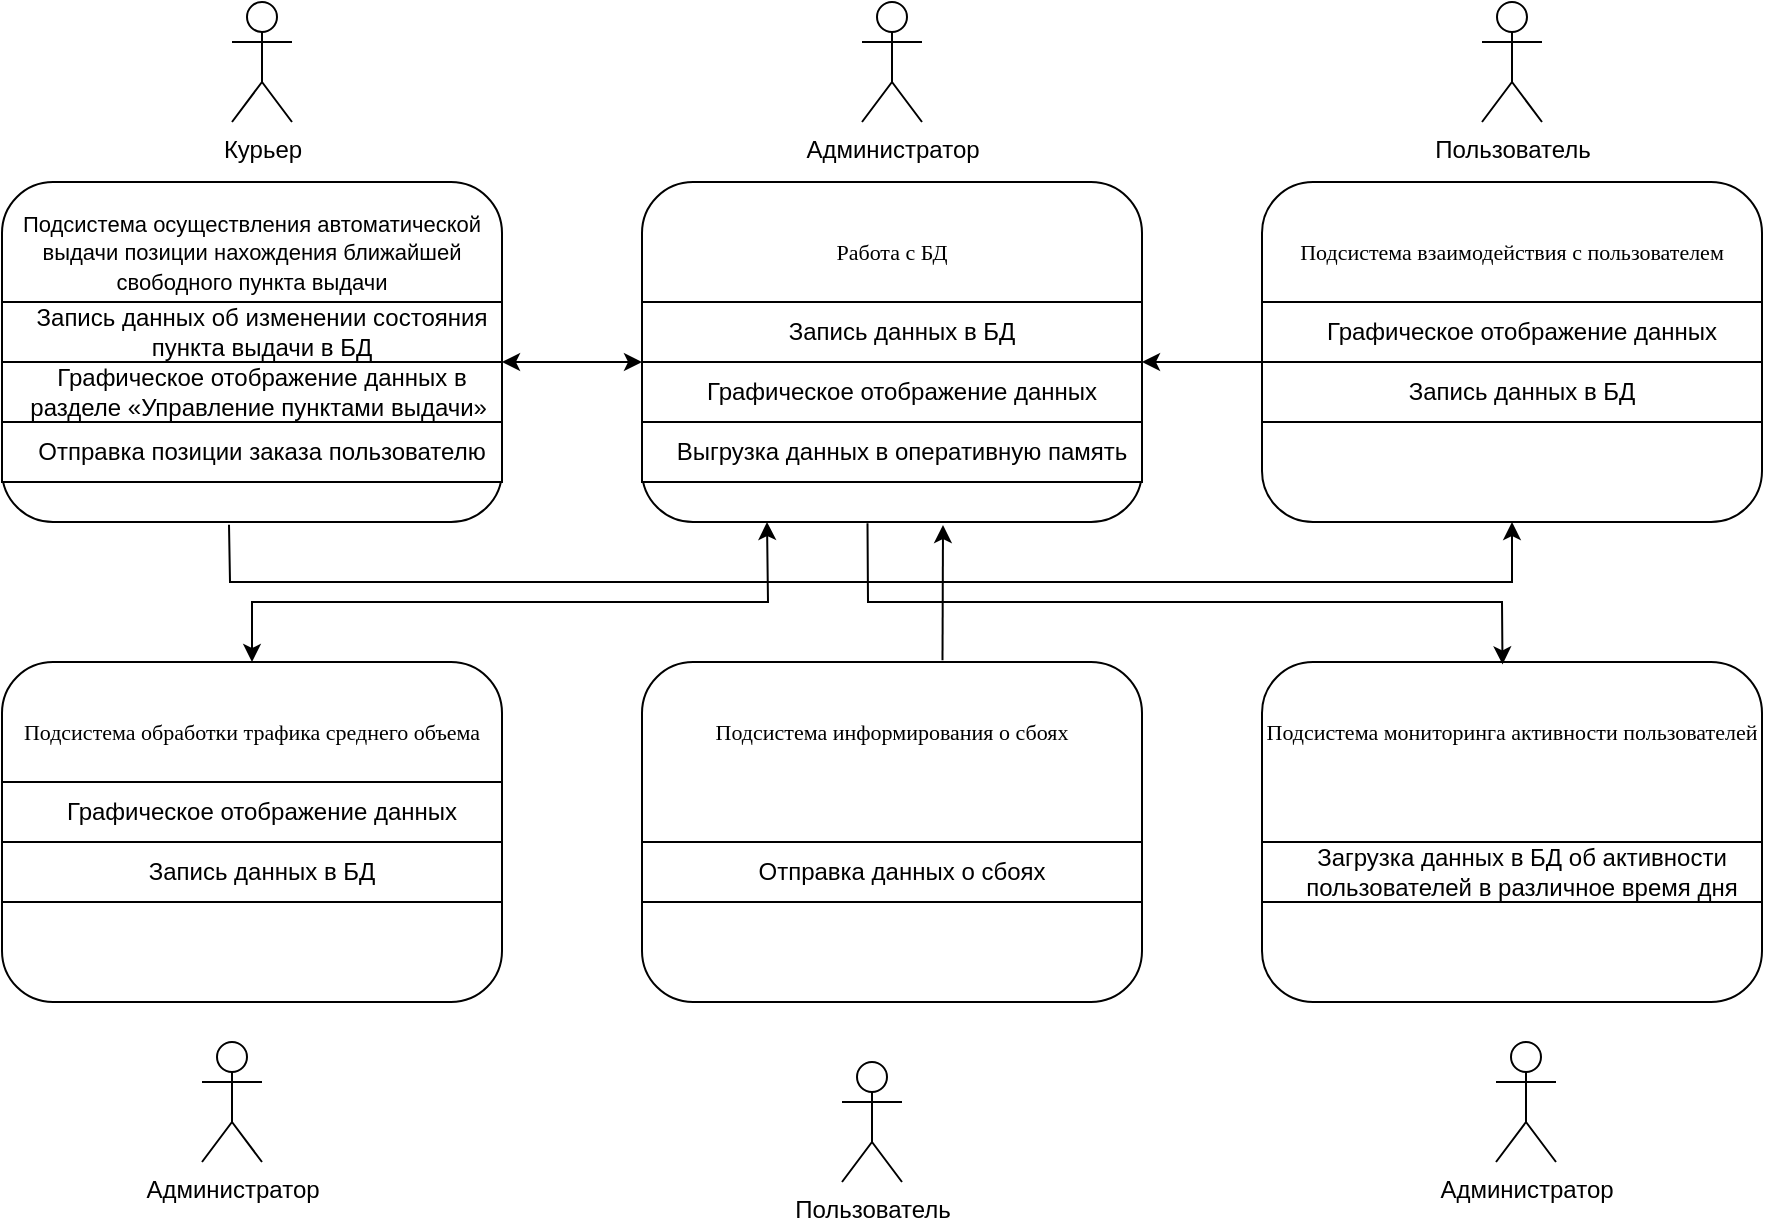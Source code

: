 <mxfile version="24.0.2" type="device">
  <diagram name="Страница — 1" id="zBL7nr5m40juxzCDOqML">
    <mxGraphModel dx="1290" dy="565" grid="1" gridSize="10" guides="1" tooltips="1" connect="1" arrows="1" fold="1" page="1" pageScale="1" pageWidth="827" pageHeight="1169" math="0" shadow="0">
      <root>
        <mxCell id="0" />
        <mxCell id="1" parent="0" />
        <mxCell id="2CvirR248G7r50Ye6962-1" value="" style="rounded=1;whiteSpace=wrap;html=1;" vertex="1" parent="1">
          <mxGeometry x="50" y="220" width="250" height="170" as="geometry" />
        </mxCell>
        <mxCell id="2CvirR248G7r50Ye6962-2" value="&lt;font face=&quot;Helvetica&quot; style=&quot;font-size: 11px;&quot;&gt;Подсистема осуществления автоматической выдачи позиции нахождения ближайшей свободного пункта выдачи&lt;/font&gt;" style="text;html=1;align=center;verticalAlign=middle;whiteSpace=wrap;rounded=0;" vertex="1" parent="1">
          <mxGeometry x="50" y="230" width="250" height="50" as="geometry" />
        </mxCell>
        <mxCell id="2CvirR248G7r50Ye6962-6" value="" style="rounded=1;whiteSpace=wrap;html=1;" vertex="1" parent="1">
          <mxGeometry x="370" y="220" width="250" height="170" as="geometry" />
        </mxCell>
        <mxCell id="2CvirR248G7r50Ye6962-7" value="&lt;font face=&quot;Times New Roman, serif&quot;&gt;&lt;span style=&quot;font-size: 11px;&quot;&gt;Работа с БД&lt;/span&gt;&lt;/font&gt;" style="text;html=1;align=center;verticalAlign=middle;whiteSpace=wrap;rounded=0;" vertex="1" parent="1">
          <mxGeometry x="370" y="230" width="250" height="50" as="geometry" />
        </mxCell>
        <mxCell id="2CvirR248G7r50Ye6962-8" value="" style="rounded=1;whiteSpace=wrap;html=1;" vertex="1" parent="1">
          <mxGeometry x="50" y="460" width="250" height="170" as="geometry" />
        </mxCell>
        <mxCell id="2CvirR248G7r50Ye6962-9" value="&lt;span style=&quot;font-family: &amp;quot;Times New Roman&amp;quot;, serif;&quot;&gt;&lt;font style=&quot;font-size: 11px;&quot;&gt;Подсистема о&lt;/font&gt;&lt;/span&gt;&lt;font face=&quot;Times New Roman, serif&quot;&gt;&lt;span style=&quot;font-size: 11px;&quot;&gt;бработки трафика среднего объема&lt;/span&gt;&lt;/font&gt;" style="text;html=1;align=center;verticalAlign=middle;whiteSpace=wrap;rounded=0;" vertex="1" parent="1">
          <mxGeometry x="50" y="470" width="250" height="50" as="geometry" />
        </mxCell>
        <mxCell id="2CvirR248G7r50Ye6962-10" value="" style="rounded=1;whiteSpace=wrap;html=1;" vertex="1" parent="1">
          <mxGeometry x="370" y="460" width="250" height="170" as="geometry" />
        </mxCell>
        <mxCell id="2CvirR248G7r50Ye6962-11" value="&lt;span style=&quot;font-family: &amp;quot;Times New Roman&amp;quot;, serif;&quot;&gt;&lt;font style=&quot;font-size: 11px;&quot;&gt;Подсистема и&lt;/font&gt;&lt;/span&gt;&lt;font face=&quot;Times New Roman, serif&quot;&gt;&lt;span style=&quot;font-size: 11px;&quot;&gt;нформирования о сбоях&lt;/span&gt;&lt;/font&gt;" style="text;html=1;align=center;verticalAlign=middle;whiteSpace=wrap;rounded=0;" vertex="1" parent="1">
          <mxGeometry x="370" y="470" width="250" height="50" as="geometry" />
        </mxCell>
        <mxCell id="2CvirR248G7r50Ye6962-12" value="" style="rounded=1;whiteSpace=wrap;html=1;" vertex="1" parent="1">
          <mxGeometry x="680" y="460" width="250" height="170" as="geometry" />
        </mxCell>
        <mxCell id="2CvirR248G7r50Ye6962-13" value="&lt;span style=&quot;font-family: &amp;quot;Times New Roman&amp;quot;, serif;&quot;&gt;&lt;font style=&quot;font-size: 11px;&quot;&gt;Подсистема м&lt;/font&gt;&lt;/span&gt;&lt;font face=&quot;Times New Roman, serif&quot;&gt;&lt;span style=&quot;font-size: 11px;&quot;&gt;ониторинга активности пользователей&lt;/span&gt;&lt;/font&gt;" style="text;html=1;align=center;verticalAlign=middle;whiteSpace=wrap;rounded=0;" vertex="1" parent="1">
          <mxGeometry x="680" y="470" width="250" height="50" as="geometry" />
        </mxCell>
        <mxCell id="2CvirR248G7r50Ye6962-18" value="" style="rounded=0;whiteSpace=wrap;html=1;" vertex="1" parent="1">
          <mxGeometry x="50" y="280" width="250" height="30" as="geometry" />
        </mxCell>
        <mxCell id="2CvirR248G7r50Ye6962-19" value="Запись данных об изменении состояния пункта выдачи в БД" style="text;html=1;align=center;verticalAlign=middle;whiteSpace=wrap;rounded=0;" vertex="1" parent="1">
          <mxGeometry x="60" y="280" width="240" height="30" as="geometry" />
        </mxCell>
        <mxCell id="2CvirR248G7r50Ye6962-22" value="" style="rounded=0;whiteSpace=wrap;html=1;" vertex="1" parent="1">
          <mxGeometry x="50" y="310" width="250" height="30" as="geometry" />
        </mxCell>
        <mxCell id="2CvirR248G7r50Ye6962-23" value="" style="rounded=0;whiteSpace=wrap;html=1;" vertex="1" parent="1">
          <mxGeometry x="50" y="340" width="250" height="30" as="geometry" />
        </mxCell>
        <mxCell id="2CvirR248G7r50Ye6962-24" value="Графическое отображение данных в разделе «Управление пунктами выдачи»&amp;nbsp;" style="text;html=1;align=center;verticalAlign=middle;whiteSpace=wrap;rounded=0;" vertex="1" parent="1">
          <mxGeometry x="60" y="310" width="240" height="30" as="geometry" />
        </mxCell>
        <mxCell id="2CvirR248G7r50Ye6962-25" value="Отправка позиции заказа пользователю" style="text;html=1;align=center;verticalAlign=middle;whiteSpace=wrap;rounded=0;" vertex="1" parent="1">
          <mxGeometry x="60" y="340" width="240" height="30" as="geometry" />
        </mxCell>
        <mxCell id="2CvirR248G7r50Ye6962-38" value="" style="rounded=0;whiteSpace=wrap;html=1;" vertex="1" parent="1">
          <mxGeometry x="370" y="280" width="250" height="30" as="geometry" />
        </mxCell>
        <mxCell id="2CvirR248G7r50Ye6962-39" value="Запись данных в БД" style="text;html=1;align=center;verticalAlign=middle;whiteSpace=wrap;rounded=0;" vertex="1" parent="1">
          <mxGeometry x="380" y="280" width="240" height="30" as="geometry" />
        </mxCell>
        <mxCell id="2CvirR248G7r50Ye6962-40" value="" style="rounded=0;whiteSpace=wrap;html=1;" vertex="1" parent="1">
          <mxGeometry x="370" y="310" width="250" height="30" as="geometry" />
        </mxCell>
        <mxCell id="2CvirR248G7r50Ye6962-41" value="" style="rounded=0;whiteSpace=wrap;html=1;" vertex="1" parent="1">
          <mxGeometry x="370" y="340" width="250" height="30" as="geometry" />
        </mxCell>
        <mxCell id="2CvirR248G7r50Ye6962-42" value="Графическое отображение данных" style="text;html=1;align=center;verticalAlign=middle;whiteSpace=wrap;rounded=0;" vertex="1" parent="1">
          <mxGeometry x="380" y="310" width="240" height="30" as="geometry" />
        </mxCell>
        <mxCell id="2CvirR248G7r50Ye6962-43" value="Выгрузка данных в оперативную память" style="text;html=1;align=center;verticalAlign=middle;whiteSpace=wrap;rounded=0;" vertex="1" parent="1">
          <mxGeometry x="380" y="340" width="240" height="30" as="geometry" />
        </mxCell>
        <mxCell id="2CvirR248G7r50Ye6962-44" value="" style="rounded=0;whiteSpace=wrap;html=1;" vertex="1" parent="1">
          <mxGeometry x="50" y="520" width="250" height="30" as="geometry" />
        </mxCell>
        <mxCell id="2CvirR248G7r50Ye6962-45" value="Графическое отображение данных" style="text;html=1;align=center;verticalAlign=middle;whiteSpace=wrap;rounded=0;" vertex="1" parent="1">
          <mxGeometry x="60" y="520" width="240" height="30" as="geometry" />
        </mxCell>
        <mxCell id="2CvirR248G7r50Ye6962-46" value="" style="rounded=0;whiteSpace=wrap;html=1;" vertex="1" parent="1">
          <mxGeometry x="50" y="550" width="250" height="30" as="geometry" />
        </mxCell>
        <mxCell id="2CvirR248G7r50Ye6962-48" value="Запись данных в БД" style="text;html=1;align=center;verticalAlign=middle;whiteSpace=wrap;rounded=0;" vertex="1" parent="1">
          <mxGeometry x="60" y="550" width="240" height="30" as="geometry" />
        </mxCell>
        <mxCell id="2CvirR248G7r50Ye6962-52" value="" style="rounded=0;whiteSpace=wrap;html=1;" vertex="1" parent="1">
          <mxGeometry x="370" y="550" width="250" height="30" as="geometry" />
        </mxCell>
        <mxCell id="2CvirR248G7r50Ye6962-54" value="Отправка данных о сбоях" style="text;html=1;align=center;verticalAlign=middle;whiteSpace=wrap;rounded=0;" vertex="1" parent="1">
          <mxGeometry x="380" y="550" width="240" height="30" as="geometry" />
        </mxCell>
        <mxCell id="2CvirR248G7r50Ye6962-58" value="" style="rounded=0;whiteSpace=wrap;html=1;" vertex="1" parent="1">
          <mxGeometry x="680" y="550" width="250" height="30" as="geometry" />
        </mxCell>
        <mxCell id="2CvirR248G7r50Ye6962-60" value="Загрузка данных в БД об активности пользователей в различное время дня" style="text;html=1;align=center;verticalAlign=middle;whiteSpace=wrap;rounded=0;" vertex="1" parent="1">
          <mxGeometry x="690" y="550" width="240" height="30" as="geometry" />
        </mxCell>
        <mxCell id="2CvirR248G7r50Ye6962-64" value="Администратор" style="shape=umlActor;verticalLabelPosition=bottom;verticalAlign=top;html=1;outlineConnect=0;" vertex="1" parent="1">
          <mxGeometry x="150" y="650" width="30" height="60" as="geometry" />
        </mxCell>
        <mxCell id="2CvirR248G7r50Ye6962-66" value="Курьер" style="shape=umlActor;verticalLabelPosition=bottom;verticalAlign=top;html=1;outlineConnect=0;" vertex="1" parent="1">
          <mxGeometry x="165" y="130" width="30" height="60" as="geometry" />
        </mxCell>
        <mxCell id="2CvirR248G7r50Ye6962-67" value="Пользователь" style="shape=umlActor;verticalLabelPosition=bottom;verticalAlign=top;html=1;outlineConnect=0;" vertex="1" parent="1">
          <mxGeometry x="470" y="660" width="30" height="60" as="geometry" />
        </mxCell>
        <mxCell id="2CvirR248G7r50Ye6962-68" value="" style="endArrow=classic;html=1;rounded=0;exitX=0.451;exitY=1.004;exitDx=0;exitDy=0;exitPerimeter=0;entryX=0.481;entryY=0.007;entryDx=0;entryDy=0;entryPerimeter=0;" edge="1" parent="1" source="2CvirR248G7r50Ye6962-6" target="2CvirR248G7r50Ye6962-12">
          <mxGeometry width="50" height="50" relative="1" as="geometry">
            <mxPoint x="680" y="410" as="sourcePoint" />
            <mxPoint x="730" y="360" as="targetPoint" />
            <Array as="points">
              <mxPoint x="483" y="430" />
              <mxPoint x="800" y="430" />
            </Array>
          </mxGeometry>
        </mxCell>
        <mxCell id="2CvirR248G7r50Ye6962-69" value="" style="endArrow=classic;html=1;rounded=0;exitX=0.601;exitY=-0.005;exitDx=0;exitDy=0;exitPerimeter=0;entryX=0.602;entryY=1.009;entryDx=0;entryDy=0;entryPerimeter=0;" edge="1" parent="1" source="2CvirR248G7r50Ye6962-10" target="2CvirR248G7r50Ye6962-6">
          <mxGeometry width="50" height="50" relative="1" as="geometry">
            <mxPoint x="280" y="420" as="sourcePoint" />
            <mxPoint x="330" y="370" as="targetPoint" />
          </mxGeometry>
        </mxCell>
        <mxCell id="2CvirR248G7r50Ye6962-70" value="Администратор" style="shape=umlActor;verticalLabelPosition=bottom;verticalAlign=top;html=1;outlineConnect=0;" vertex="1" parent="1">
          <mxGeometry x="480" y="130" width="30" height="60" as="geometry" />
        </mxCell>
        <mxCell id="2CvirR248G7r50Ye6962-71" value="Администратор" style="shape=umlActor;verticalLabelPosition=bottom;verticalAlign=top;html=1;outlineConnect=0;" vertex="1" parent="1">
          <mxGeometry x="797" y="650" width="30" height="60" as="geometry" />
        </mxCell>
        <mxCell id="2CvirR248G7r50Ye6962-72" value="" style="endArrow=classic;startArrow=classic;html=1;rounded=0;exitX=1;exitY=0;exitDx=0;exitDy=0;entryX=0;entryY=1;entryDx=0;entryDy=0;" edge="1" parent="1" source="2CvirR248G7r50Ye6962-24" target="2CvirR248G7r50Ye6962-38">
          <mxGeometry width="50" height="50" relative="1" as="geometry">
            <mxPoint x="340" y="280" as="sourcePoint" />
            <mxPoint x="390" y="230" as="targetPoint" />
          </mxGeometry>
        </mxCell>
        <mxCell id="2CvirR248G7r50Ye6962-73" value="" style="endArrow=classic;startArrow=classic;html=1;rounded=0;entryX=0.25;entryY=1;entryDx=0;entryDy=0;exitX=0.5;exitY=0;exitDx=0;exitDy=0;" edge="1" parent="1" source="2CvirR248G7r50Ye6962-8" target="2CvirR248G7r50Ye6962-6">
          <mxGeometry width="50" height="50" relative="1" as="geometry">
            <mxPoint x="250" y="400" as="sourcePoint" />
            <mxPoint x="300" y="350" as="targetPoint" />
            <Array as="points">
              <mxPoint x="175" y="430" />
              <mxPoint x="433" y="430" />
            </Array>
          </mxGeometry>
        </mxCell>
        <mxCell id="2CvirR248G7r50Ye6962-74" value="" style="rounded=1;whiteSpace=wrap;html=1;" vertex="1" parent="1">
          <mxGeometry x="680" y="220" width="250" height="170" as="geometry" />
        </mxCell>
        <mxCell id="2CvirR248G7r50Ye6962-75" value="&lt;span style=&quot;font-family: &amp;quot;Times New Roman&amp;quot;, serif;&quot;&gt;&lt;font style=&quot;font-size: 11px;&quot;&gt;Подсистема взаимодействия с пользователем&lt;/font&gt;&lt;/span&gt;" style="text;html=1;align=center;verticalAlign=middle;whiteSpace=wrap;rounded=0;" vertex="1" parent="1">
          <mxGeometry x="680" y="230" width="250" height="50" as="geometry" />
        </mxCell>
        <mxCell id="2CvirR248G7r50Ye6962-76" value="" style="rounded=0;whiteSpace=wrap;html=1;" vertex="1" parent="1">
          <mxGeometry x="680" y="280" width="250" height="30" as="geometry" />
        </mxCell>
        <mxCell id="2CvirR248G7r50Ye6962-77" value="Графическое отображение данных" style="text;html=1;align=center;verticalAlign=middle;whiteSpace=wrap;rounded=0;" vertex="1" parent="1">
          <mxGeometry x="690" y="280" width="240" height="30" as="geometry" />
        </mxCell>
        <mxCell id="2CvirR248G7r50Ye6962-78" value="" style="rounded=0;whiteSpace=wrap;html=1;" vertex="1" parent="1">
          <mxGeometry x="680" y="310" width="250" height="30" as="geometry" />
        </mxCell>
        <mxCell id="2CvirR248G7r50Ye6962-79" value="Запись данных в БД" style="text;html=1;align=center;verticalAlign=middle;whiteSpace=wrap;rounded=0;" vertex="1" parent="1">
          <mxGeometry x="690" y="310" width="240" height="30" as="geometry" />
        </mxCell>
        <mxCell id="2CvirR248G7r50Ye6962-80" value="Пользователь" style="shape=umlActor;verticalLabelPosition=bottom;verticalAlign=top;html=1;outlineConnect=0;" vertex="1" parent="1">
          <mxGeometry x="790" y="130" width="30" height="60" as="geometry" />
        </mxCell>
        <mxCell id="2CvirR248G7r50Ye6962-83" value="" style="endArrow=classic;html=1;rounded=0;exitX=0;exitY=0;exitDx=0;exitDy=0;entryX=1;entryY=0;entryDx=0;entryDy=0;" edge="1" parent="1" source="2CvirR248G7r50Ye6962-78" target="2CvirR248G7r50Ye6962-42">
          <mxGeometry width="50" height="50" relative="1" as="geometry">
            <mxPoint x="1040" y="390" as="sourcePoint" />
            <mxPoint x="1090" y="340" as="targetPoint" />
          </mxGeometry>
        </mxCell>
        <mxCell id="2CvirR248G7r50Ye6962-85" value="" style="endArrow=classic;html=1;rounded=0;exitX=0.454;exitY=1.008;exitDx=0;exitDy=0;exitPerimeter=0;entryX=0.5;entryY=1;entryDx=0;entryDy=0;" edge="1" parent="1" source="2CvirR248G7r50Ye6962-1" target="2CvirR248G7r50Ye6962-74">
          <mxGeometry width="50" height="50" relative="1" as="geometry">
            <mxPoint x="1030" y="410" as="sourcePoint" />
            <mxPoint x="1080" y="360" as="targetPoint" />
            <Array as="points">
              <mxPoint x="164" y="420" />
              <mxPoint x="805" y="420" />
            </Array>
          </mxGeometry>
        </mxCell>
      </root>
    </mxGraphModel>
  </diagram>
</mxfile>
